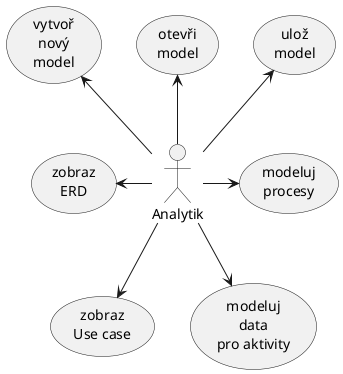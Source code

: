 @startuml
'left to right direction
actor Analytik as A
:A: -up-> (ulož\nmodel)
:A: -up-> (otevři\nmodel)
:A: -up-> (vytvoř\nnový\nmodel)




:A: -left-> (zobraz\nERD)
:A: -down-> (zobraz\nUse case)
:A: -right-> (modeluj\nprocesy)
:A: -down-> (modeluj\ndata\npro aktivity)
@enduml

